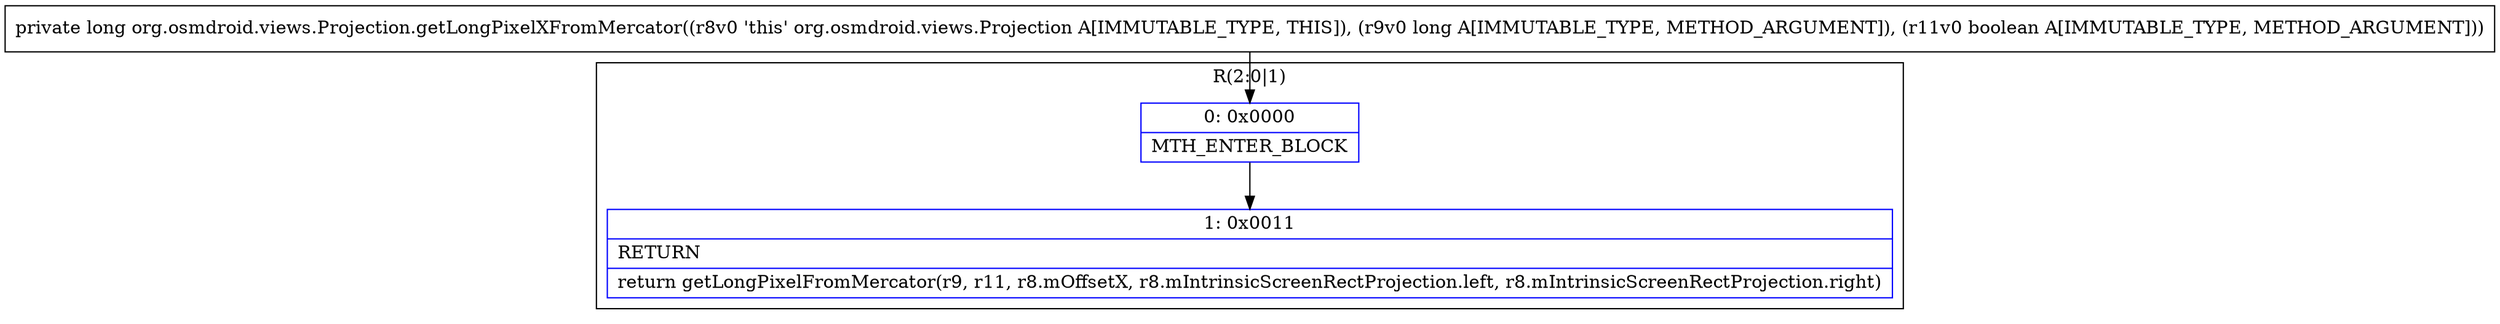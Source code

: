 digraph "CFG fororg.osmdroid.views.Projection.getLongPixelXFromMercator(JZ)J" {
subgraph cluster_Region_239666277 {
label = "R(2:0|1)";
node [shape=record,color=blue];
Node_0 [shape=record,label="{0\:\ 0x0000|MTH_ENTER_BLOCK\l}"];
Node_1 [shape=record,label="{1\:\ 0x0011|RETURN\l|return getLongPixelFromMercator(r9, r11, r8.mOffsetX, r8.mIntrinsicScreenRectProjection.left, r8.mIntrinsicScreenRectProjection.right)\l}"];
}
MethodNode[shape=record,label="{private long org.osmdroid.views.Projection.getLongPixelXFromMercator((r8v0 'this' org.osmdroid.views.Projection A[IMMUTABLE_TYPE, THIS]), (r9v0 long A[IMMUTABLE_TYPE, METHOD_ARGUMENT]), (r11v0 boolean A[IMMUTABLE_TYPE, METHOD_ARGUMENT])) }"];
MethodNode -> Node_0;
Node_0 -> Node_1;
}

